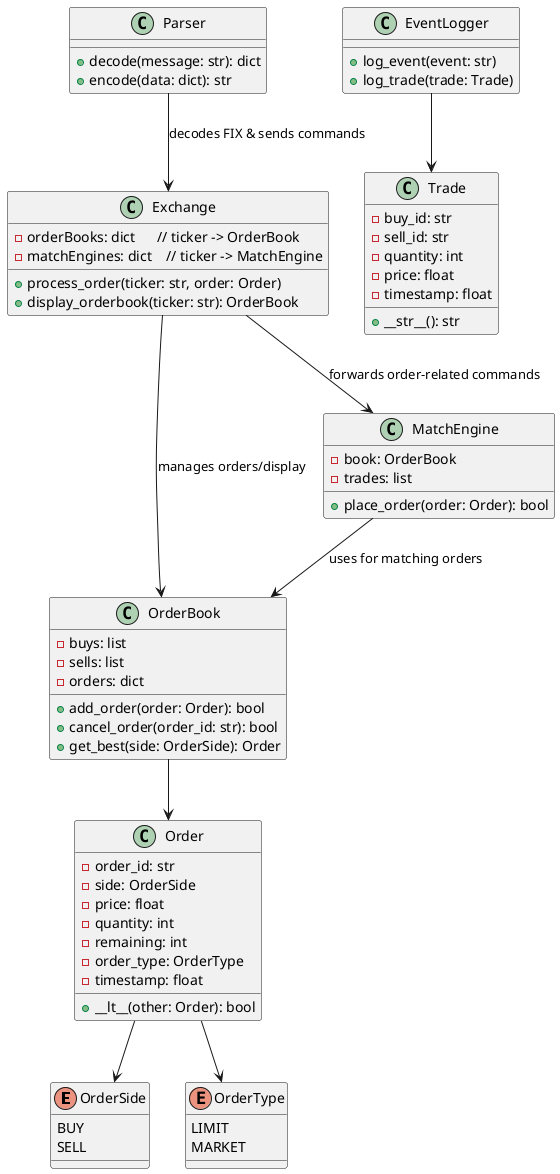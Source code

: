@startuml Order Book Class Diagram

enum OrderSide {
  BUY
  SELL
}

enum OrderType {
  LIMIT
  MARKET
}

class Order {
  - order_id: str
  - side: OrderSide
  - price: float
  - quantity: int
  - remaining: int
  - order_type: OrderType
  - timestamp: float
  + __lt__(other: Order): bool
}

class Trade {
  - buy_id: str
  - sell_id: str
  - quantity: int
  - price: float
  - timestamp: float
  + __str__(): str
}

class OrderBook {
  - buys: list
  - sells: list
  - orders: dict
  + add_order(order: Order): bool
  + cancel_order(order_id: str): bool
  + get_best(side: OrderSide): Order
}

class MatchEngine {
  - book: OrderBook
  - trades: list
  + place_order(order: Order): bool
}

class EventLogger {
  + log_event(event: str)
  + log_trade(trade: Trade)
}

class Parser {
  + decode(message: str): dict
  + encode(data: dict): str
}

class Exchange {
  - orderBooks: dict      // ticker -> OrderBook
  - matchEngines: dict    // ticker -> MatchEngine
  + process_order(ticker: str, order: Order)
  + display_orderbook(ticker: str): OrderBook
}


Parser --> Exchange : "decodes FIX & sends commands"
Exchange --> OrderBook : "manages orders/display"
Exchange --> MatchEngine : "forwards order-related commands"
MatchEngine --> OrderBook : "uses for matching orders"
EventLogger --> Trade
OrderBook --> Order
Order --> OrderSide
Order --> OrderType

@enduml
